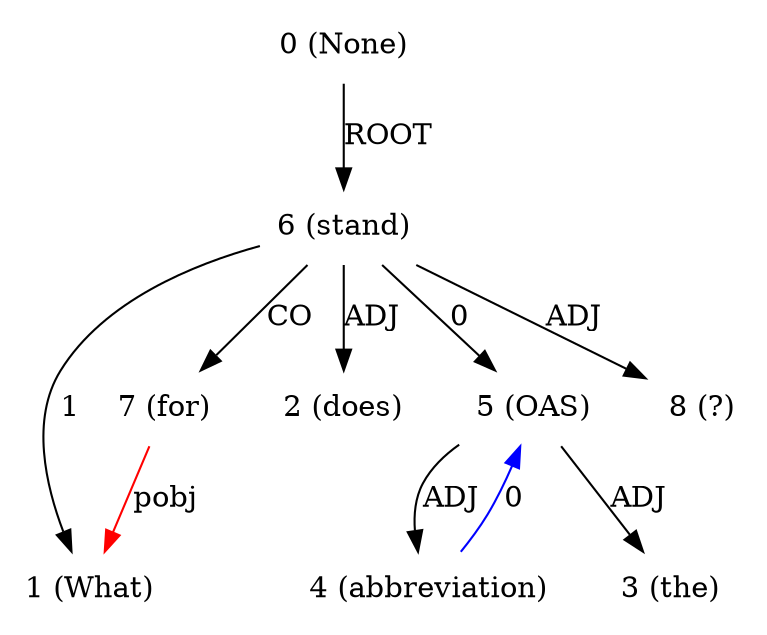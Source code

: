 digraph G{
edge [dir=forward]
node [shape=plaintext]

0 [label="0 (None)"]
0 -> 6 [label="ROOT"]
1 [label="1 (What)"]
7 -> 1 [label="pobj", color="red"]
2 [label="2 (does)"]
3 [label="3 (the)"]
4 [label="4 (abbreviation)"]
4 -> 5 [label="0", color="blue"]
5 [label="5 (OAS)"]
5 -> 3 [label="ADJ"]
5 -> 4 [label="ADJ"]
6 [label="6 (stand)"]
6 -> 1 [label="1"]
6 -> 5 [label="0"]
6 -> 7 [label="CO"]
6 -> 2 [label="ADJ"]
6 -> 8 [label="ADJ"]
7 [label="7 (for)"]
8 [label="8 (?)"]
}

